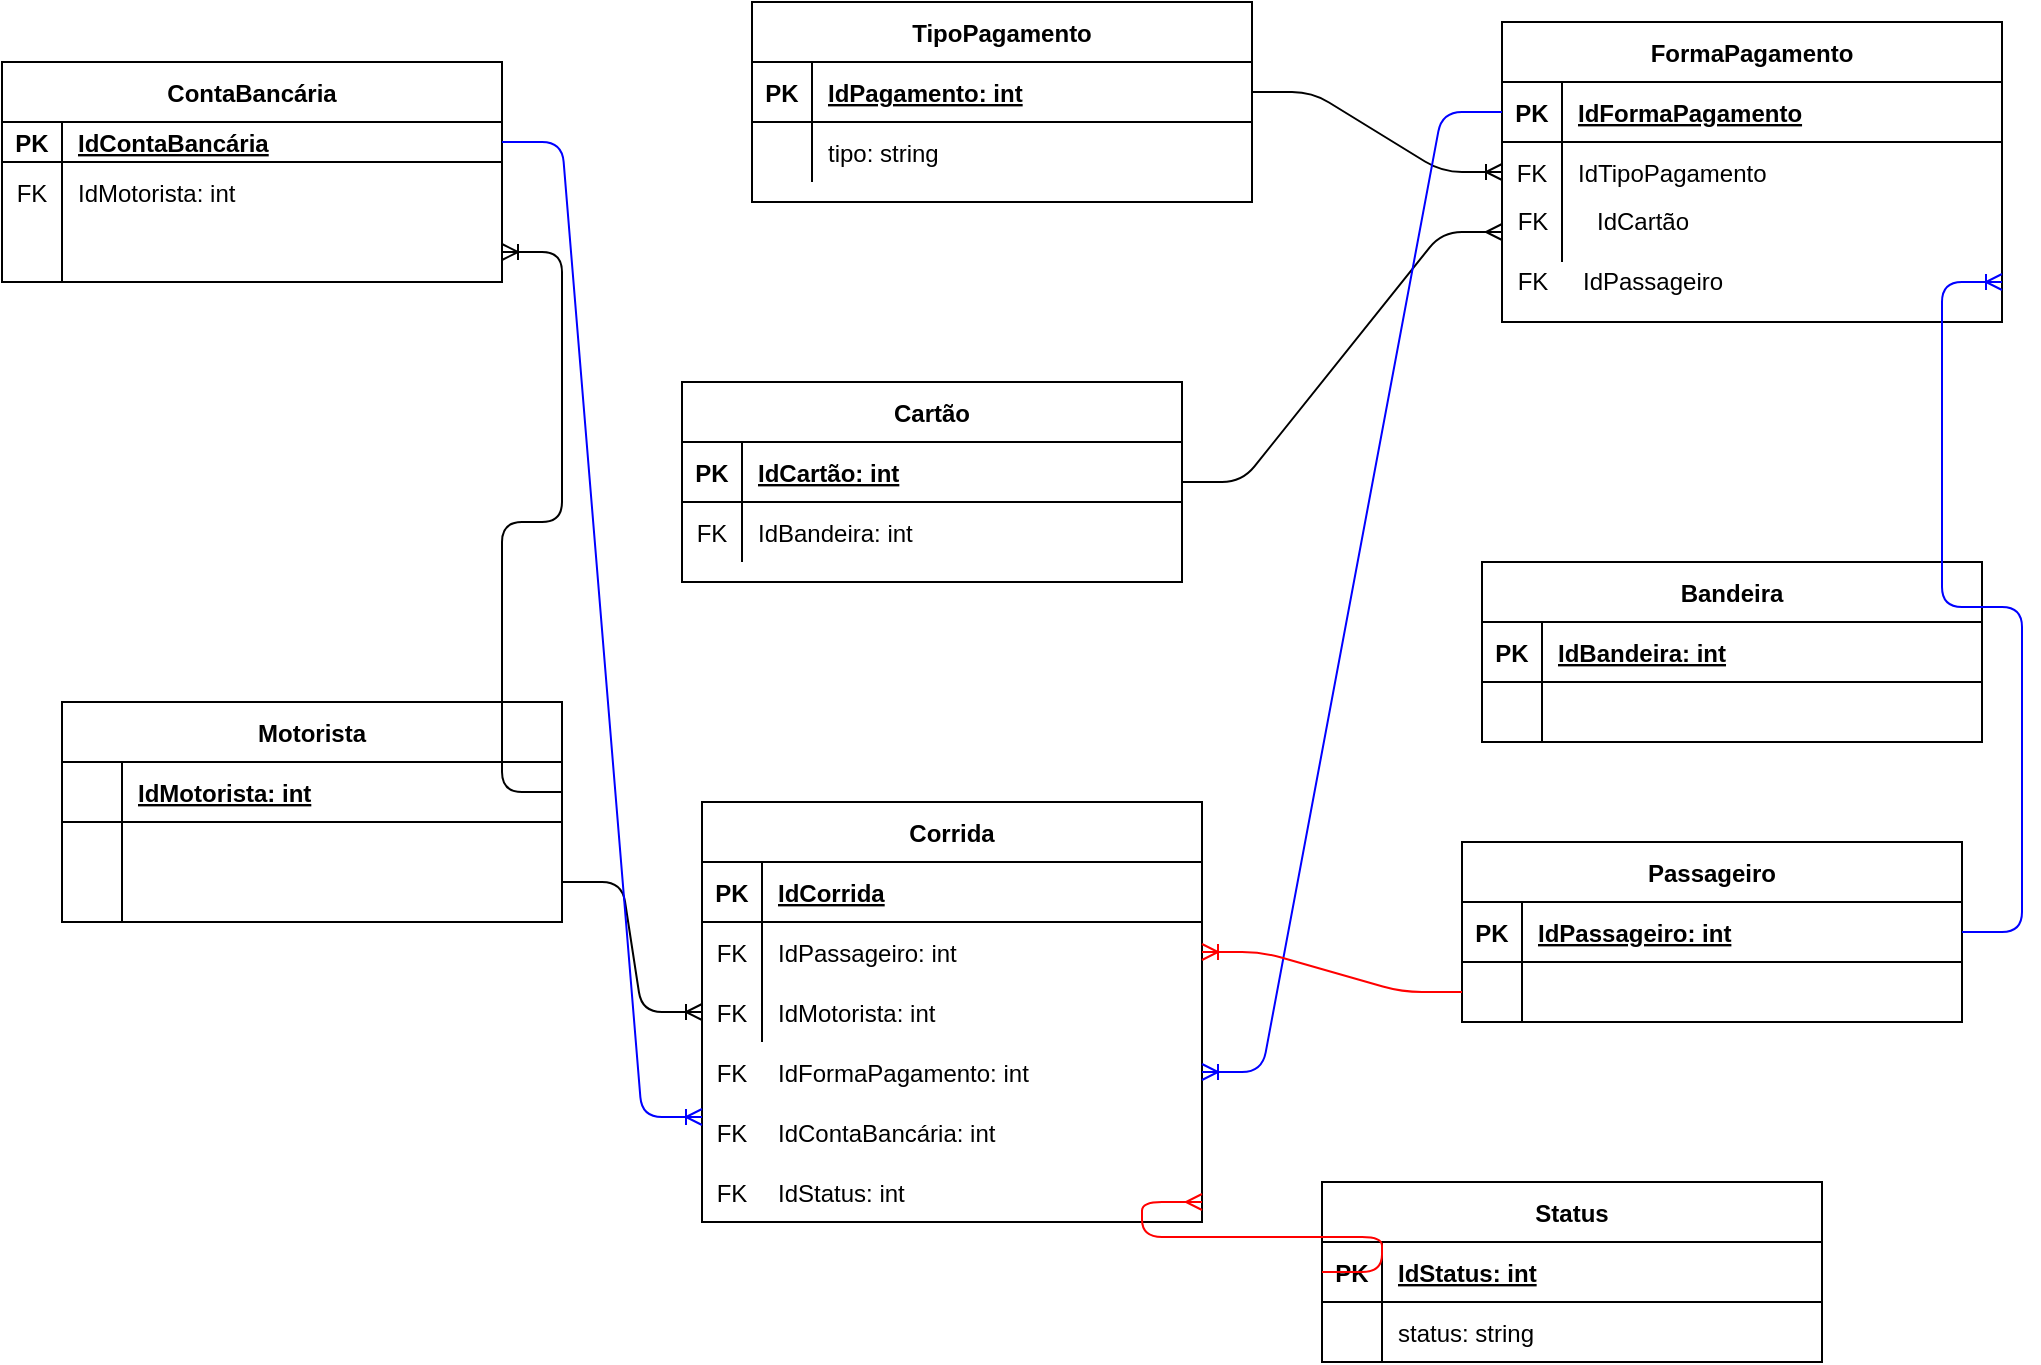 <mxfile version="13.5.8" type="google"><diagram id="R2lEEEUBdFMjLlhIrx00" name="Page-1"><mxGraphModel dx="1240" dy="689" grid="1" gridSize="10" guides="1" tooltips="1" connect="1" arrows="1" fold="1" page="1" pageScale="1" pageWidth="850" pageHeight="1100" math="0" shadow="0" extFonts="Permanent Marker^https://fonts.googleapis.com/css?family=Permanent+Marker"><root><mxCell id="0"/><mxCell id="1" parent="0"/><mxCell id="piT5wisKGkSuhN1TXvB4-1" value="FK" style="text;html=1;align=center;verticalAlign=middle;resizable=0;points=[];autosize=1;" vertex="1" parent="1"><mxGeometry x="760" y="110" width="30" height="20" as="geometry"/></mxCell><mxCell id="piT5wisKGkSuhN1TXvB4-2" value="IdCartão" style="text;html=1;align=center;verticalAlign=middle;resizable=0;points=[];autosize=1;" vertex="1" parent="1"><mxGeometry x="800" y="110" width="60" height="20" as="geometry"/></mxCell><mxCell id="piT5wisKGkSuhN1TXvB4-3" value="FK" style="text;html=1;align=center;verticalAlign=middle;resizable=0;points=[];autosize=1;" vertex="1" parent="1"><mxGeometry x="760" y="140" width="30" height="20" as="geometry"/></mxCell><mxCell id="piT5wisKGkSuhN1TXvB4-4" value="IdPassageiro" style="text;html=1;align=center;verticalAlign=middle;resizable=0;points=[];autosize=1;" vertex="1" parent="1"><mxGeometry x="790" y="140" width="90" height="20" as="geometry"/></mxCell><mxCell id="C-vyLk0tnHw3VtMMgP7b-23" value="TipoPagamento" style="shape=table;startSize=30;container=1;collapsible=1;childLayout=tableLayout;fixedRows=1;rowLines=0;fontStyle=1;align=center;resizeLast=1;" parent="1" vertex="1"><mxGeometry x="385" y="10" width="250" height="100" as="geometry"/></mxCell><mxCell id="C-vyLk0tnHw3VtMMgP7b-24" value="" style="shape=partialRectangle;collapsible=0;dropTarget=0;pointerEvents=0;fillColor=none;points=[[0,0.5],[1,0.5]];portConstraint=eastwest;top=0;left=0;right=0;bottom=1;" parent="C-vyLk0tnHw3VtMMgP7b-23" vertex="1"><mxGeometry y="30" width="250" height="30" as="geometry"/></mxCell><mxCell id="C-vyLk0tnHw3VtMMgP7b-25" value="PK" style="shape=partialRectangle;overflow=hidden;connectable=0;fillColor=none;top=0;left=0;bottom=0;right=0;fontStyle=1;" parent="C-vyLk0tnHw3VtMMgP7b-24" vertex="1"><mxGeometry width="30" height="30" as="geometry"/></mxCell><mxCell id="C-vyLk0tnHw3VtMMgP7b-26" value="IdPagamento: int" style="shape=partialRectangle;overflow=hidden;connectable=0;fillColor=none;top=0;left=0;bottom=0;right=0;align=left;spacingLeft=6;fontStyle=5;" parent="C-vyLk0tnHw3VtMMgP7b-24" vertex="1"><mxGeometry x="30" width="220" height="30" as="geometry"/></mxCell><mxCell id="C-vyLk0tnHw3VtMMgP7b-27" value="" style="shape=partialRectangle;collapsible=0;dropTarget=0;pointerEvents=0;fillColor=none;points=[[0,0.5],[1,0.5]];portConstraint=eastwest;top=0;left=0;right=0;bottom=0;" parent="C-vyLk0tnHw3VtMMgP7b-23" vertex="1"><mxGeometry y="60" width="250" height="30" as="geometry"/></mxCell><mxCell id="C-vyLk0tnHw3VtMMgP7b-28" value="" style="shape=partialRectangle;overflow=hidden;connectable=0;fillColor=none;top=0;left=0;bottom=0;right=0;" parent="C-vyLk0tnHw3VtMMgP7b-27" vertex="1"><mxGeometry width="30" height="30" as="geometry"/></mxCell><mxCell id="C-vyLk0tnHw3VtMMgP7b-29" value="tipo: string" style="shape=partialRectangle;overflow=hidden;connectable=0;fillColor=none;top=0;left=0;bottom=0;right=0;align=left;spacingLeft=6;" parent="C-vyLk0tnHw3VtMMgP7b-27" vertex="1"><mxGeometry x="30" width="220" height="30" as="geometry"/></mxCell><mxCell id="piT5wisKGkSuhN1TXvB4-6" value="Cartão" style="shape=table;startSize=30;container=1;collapsible=1;childLayout=tableLayout;fixedRows=1;rowLines=0;fontStyle=1;align=center;resizeLast=1;" vertex="1" parent="1"><mxGeometry x="350" y="200" width="250" height="100" as="geometry"/></mxCell><mxCell id="piT5wisKGkSuhN1TXvB4-7" value="" style="shape=partialRectangle;collapsible=0;dropTarget=0;pointerEvents=0;fillColor=none;points=[[0,0.5],[1,0.5]];portConstraint=eastwest;top=0;left=0;right=0;bottom=1;" vertex="1" parent="piT5wisKGkSuhN1TXvB4-6"><mxGeometry y="30" width="250" height="30" as="geometry"/></mxCell><mxCell id="piT5wisKGkSuhN1TXvB4-8" value="PK" style="shape=partialRectangle;overflow=hidden;connectable=0;fillColor=none;top=0;left=0;bottom=0;right=0;fontStyle=1;" vertex="1" parent="piT5wisKGkSuhN1TXvB4-7"><mxGeometry width="30" height="30" as="geometry"/></mxCell><mxCell id="piT5wisKGkSuhN1TXvB4-9" value="IdCartão: int" style="shape=partialRectangle;overflow=hidden;connectable=0;fillColor=none;top=0;left=0;bottom=0;right=0;align=left;spacingLeft=6;fontStyle=5;" vertex="1" parent="piT5wisKGkSuhN1TXvB4-7"><mxGeometry x="30" width="220" height="30" as="geometry"/></mxCell><mxCell id="piT5wisKGkSuhN1TXvB4-10" value="" style="shape=partialRectangle;collapsible=0;dropTarget=0;pointerEvents=0;fillColor=none;points=[[0,0.5],[1,0.5]];portConstraint=eastwest;top=0;left=0;right=0;bottom=0;" vertex="1" parent="piT5wisKGkSuhN1TXvB4-6"><mxGeometry y="60" width="250" height="30" as="geometry"/></mxCell><mxCell id="piT5wisKGkSuhN1TXvB4-11" value="FK" style="shape=partialRectangle;overflow=hidden;connectable=0;fillColor=none;top=0;left=0;bottom=0;right=0;" vertex="1" parent="piT5wisKGkSuhN1TXvB4-10"><mxGeometry width="30" height="30" as="geometry"/></mxCell><mxCell id="piT5wisKGkSuhN1TXvB4-12" value="IdBandeira: int" style="shape=partialRectangle;overflow=hidden;connectable=0;fillColor=none;top=0;left=0;bottom=0;right=0;align=left;spacingLeft=6;" vertex="1" parent="piT5wisKGkSuhN1TXvB4-10"><mxGeometry x="30" width="220" height="30" as="geometry"/></mxCell><mxCell id="C-vyLk0tnHw3VtMMgP7b-2" value="ContaBancária" style="shape=table;startSize=30;container=1;collapsible=1;childLayout=tableLayout;fixedRows=1;rowLines=0;fontStyle=1;align=center;resizeLast=1;" parent="1" vertex="1"><mxGeometry x="10" y="40" width="250" height="110.0" as="geometry"/></mxCell><mxCell id="C-vyLk0tnHw3VtMMgP7b-3" value="" style="shape=partialRectangle;collapsible=0;dropTarget=0;pointerEvents=0;fillColor=none;points=[[0,0.5],[1,0.5]];portConstraint=eastwest;top=0;left=0;right=0;bottom=1;" parent="C-vyLk0tnHw3VtMMgP7b-2" vertex="1"><mxGeometry y="30" width="250" height="20" as="geometry"/></mxCell><mxCell id="C-vyLk0tnHw3VtMMgP7b-4" value="PK" style="shape=partialRectangle;overflow=hidden;connectable=0;fillColor=none;top=0;left=0;bottom=0;right=0;fontStyle=1;" parent="C-vyLk0tnHw3VtMMgP7b-3" vertex="1"><mxGeometry width="30" height="20" as="geometry"/></mxCell><mxCell id="C-vyLk0tnHw3VtMMgP7b-5" value="IdContaBancária" style="shape=partialRectangle;overflow=hidden;connectable=0;fillColor=none;top=0;left=0;bottom=0;right=0;align=left;spacingLeft=6;fontStyle=5;" parent="C-vyLk0tnHw3VtMMgP7b-3" vertex="1"><mxGeometry x="30" width="220" height="20" as="geometry"/></mxCell><mxCell id="C-vyLk0tnHw3VtMMgP7b-6" value="" style="shape=partialRectangle;collapsible=0;dropTarget=0;pointerEvents=0;fillColor=none;points=[[0,0.5],[1,0.5]];portConstraint=eastwest;top=0;left=0;right=0;bottom=0;shadow=0;" parent="C-vyLk0tnHw3VtMMgP7b-2" vertex="1"><mxGeometry y="50" width="250" height="30" as="geometry"/></mxCell><mxCell id="C-vyLk0tnHw3VtMMgP7b-7" value="FK" style="shape=partialRectangle;overflow=hidden;connectable=0;fillColor=none;top=0;left=0;bottom=0;right=0;" parent="C-vyLk0tnHw3VtMMgP7b-6" vertex="1"><mxGeometry width="30" height="30" as="geometry"/></mxCell><mxCell id="C-vyLk0tnHw3VtMMgP7b-8" value="IdMotorista: int" style="shape=partialRectangle;overflow=hidden;connectable=0;fillColor=none;top=0;left=0;bottom=0;right=0;align=left;spacingLeft=6;shadow=1;" parent="C-vyLk0tnHw3VtMMgP7b-6" vertex="1"><mxGeometry x="30" width="220" height="30" as="geometry"/></mxCell><mxCell id="C-vyLk0tnHw3VtMMgP7b-9" value="" style="shape=partialRectangle;collapsible=0;dropTarget=0;pointerEvents=0;fillColor=none;points=[[0,0.5],[1,0.5]];portConstraint=eastwest;top=0;left=0;right=0;bottom=0;" parent="C-vyLk0tnHw3VtMMgP7b-2" vertex="1"><mxGeometry y="80" width="250" height="30" as="geometry"/></mxCell><mxCell id="C-vyLk0tnHw3VtMMgP7b-10" value="" style="shape=partialRectangle;overflow=hidden;connectable=0;fillColor=none;top=0;left=0;bottom=0;right=0;" parent="C-vyLk0tnHw3VtMMgP7b-9" vertex="1"><mxGeometry width="30" height="30" as="geometry"/></mxCell><mxCell id="C-vyLk0tnHw3VtMMgP7b-11" value="" style="shape=partialRectangle;overflow=hidden;connectable=0;fillColor=none;top=0;left=0;bottom=0;right=0;align=left;spacingLeft=6;" parent="C-vyLk0tnHw3VtMMgP7b-9" vertex="1"><mxGeometry x="30" width="220" height="30" as="geometry"/></mxCell><mxCell id="C-vyLk0tnHw3VtMMgP7b-13" value="FormaPagamento" style="shape=table;startSize=30;container=1;collapsible=1;childLayout=tableLayout;fixedRows=1;rowLines=0;fontStyle=1;align=center;resizeLast=1;" parent="1" vertex="1"><mxGeometry x="760" y="20" width="250" height="150" as="geometry"/></mxCell><mxCell id="C-vyLk0tnHw3VtMMgP7b-14" value="" style="shape=partialRectangle;collapsible=0;dropTarget=0;pointerEvents=0;fillColor=none;points=[[0,0.5],[1,0.5]];portConstraint=eastwest;top=0;left=0;right=0;bottom=1;" parent="C-vyLk0tnHw3VtMMgP7b-13" vertex="1"><mxGeometry y="30" width="250" height="30" as="geometry"/></mxCell><mxCell id="C-vyLk0tnHw3VtMMgP7b-15" value="PK" style="shape=partialRectangle;overflow=hidden;connectable=0;fillColor=none;top=0;left=0;bottom=0;right=0;fontStyle=1;" parent="C-vyLk0tnHw3VtMMgP7b-14" vertex="1"><mxGeometry width="30" height="30" as="geometry"/></mxCell><mxCell id="C-vyLk0tnHw3VtMMgP7b-16" value="IdFormaPagamento" style="shape=partialRectangle;overflow=hidden;connectable=0;fillColor=none;top=0;left=0;bottom=0;right=0;align=left;spacingLeft=6;fontStyle=5;" parent="C-vyLk0tnHw3VtMMgP7b-14" vertex="1"><mxGeometry x="30" width="220" height="30" as="geometry"/></mxCell><mxCell id="C-vyLk0tnHw3VtMMgP7b-17" value="" style="shape=partialRectangle;collapsible=0;dropTarget=0;pointerEvents=0;fillColor=none;points=[[0,0.5],[1,0.5]];portConstraint=eastwest;top=0;left=0;right=0;bottom=0;" parent="C-vyLk0tnHw3VtMMgP7b-13" vertex="1"><mxGeometry y="60" width="250" height="30" as="geometry"/></mxCell><mxCell id="C-vyLk0tnHw3VtMMgP7b-18" value="FK" style="shape=partialRectangle;overflow=hidden;connectable=0;fillColor=none;top=0;left=0;bottom=0;right=0;" parent="C-vyLk0tnHw3VtMMgP7b-17" vertex="1"><mxGeometry width="30" height="30" as="geometry"/></mxCell><mxCell id="C-vyLk0tnHw3VtMMgP7b-19" value="IdTipoPagamento" style="shape=partialRectangle;overflow=hidden;connectable=0;fillColor=none;top=0;left=0;bottom=0;right=0;align=left;spacingLeft=6;" parent="C-vyLk0tnHw3VtMMgP7b-17" vertex="1"><mxGeometry x="30" width="220" height="30" as="geometry"/></mxCell><mxCell id="C-vyLk0tnHw3VtMMgP7b-20" value="" style="shape=partialRectangle;collapsible=0;dropTarget=0;pointerEvents=0;fillColor=none;points=[[0,0.5],[1,0.5]];portConstraint=eastwest;top=0;left=0;right=0;bottom=0;" parent="C-vyLk0tnHw3VtMMgP7b-13" vertex="1"><mxGeometry y="90" width="250" height="30" as="geometry"/></mxCell><mxCell id="C-vyLk0tnHw3VtMMgP7b-21" value="" style="shape=partialRectangle;overflow=hidden;connectable=0;fillColor=none;top=0;left=0;bottom=0;right=0;" parent="C-vyLk0tnHw3VtMMgP7b-20" vertex="1"><mxGeometry width="30" height="30" as="geometry"/></mxCell><mxCell id="C-vyLk0tnHw3VtMMgP7b-22" value="" style="shape=partialRectangle;overflow=hidden;connectable=0;fillColor=none;top=0;left=0;bottom=0;right=0;align=left;spacingLeft=6;" parent="C-vyLk0tnHw3VtMMgP7b-20" vertex="1"><mxGeometry x="30" width="220" height="30" as="geometry"/></mxCell><mxCell id="piT5wisKGkSuhN1TXvB4-54" value="" style="shape=partialRectangle;collapsible=0;dropTarget=0;pointerEvents=0;fillColor=none;points=[[0,0.5],[1,0.5]];portConstraint=eastwest;top=0;left=0;right=0;bottom=0;" vertex="1" parent="1"><mxGeometry x="360" y="590" width="250" height="30" as="geometry"/></mxCell><mxCell id="piT5wisKGkSuhN1TXvB4-55" value="FK" style="shape=partialRectangle;overflow=hidden;connectable=0;fillColor=none;top=0;left=0;bottom=0;right=0;" vertex="1" parent="piT5wisKGkSuhN1TXvB4-54"><mxGeometry width="30" height="30" as="geometry"/></mxCell><mxCell id="piT5wisKGkSuhN1TXvB4-56" value="IdStatus: int" style="shape=partialRectangle;overflow=hidden;connectable=0;fillColor=none;top=0;left=0;bottom=0;right=0;align=left;spacingLeft=6;" vertex="1" parent="piT5wisKGkSuhN1TXvB4-54"><mxGeometry x="30" width="220" height="30" as="geometry"/></mxCell><mxCell id="piT5wisKGkSuhN1TXvB4-88" value="&lt;span style=&quot;color: rgba(0 , 0 , 0 , 0) ; font-family: monospace ; font-size: 0px&quot;&gt;%3CmxGraphModel%3E%3Croot%3E%3CmxCell%20id%3D%220%22%2F%3E%3CmxCell%20id%3D%221%22%20parent%3D%220%22%2F%3E%3CmxCell%20id%3D%222%22%20value%3D%22%22%20style%3D%22shape%3DpartialRectangle%3Bcollapsible%3D0%3BdropTarget%3D0%3BpointerEvents%3D0%3BfillColor%3Dnone%3Bpoints%3D%5B%5B0%2C0.5%5D%2C%5B1%2C0.5%5D%5D%3BportConstraint%3Deastwest%3Btop%3D0%3Bleft%3D0%3Bright%3D0%3Bbottom%3D0%3B%22%20vertex%3D%221%22%20parent%3D%221%22%3E%3CmxGeometry%20x%3D%2260%22%20y%3D%22640%22%20width%3D%22250%22%20height%3D%22110%22%20as%3D%22geometry%22%2F%3E%3C%2FmxCell%3E%3CmxCell%20id%3D%223%22%20value%3D%22FK%22%20style%3D%22shape%3DpartialRectangle%3Boverflow%3Dhidden%3Bconnectable%3D0%3BfillColor%3Dnone%3Btop%3D0%3Bleft%3D0%3Bbottom%3D0%3Bright%3D0%3B%22%20vertex%3D%221%22%20parent%3D%222%22%3E%3CmxGeometry%20width%3D%2230%22%20height%3D%22110%22%20as%3D%22geometry%22%2F%3E%3C%2FmxCell%3E%3CmxCell%20id%3D%224%22%20value%3D%22IdMotorista%3A%20int%22%20style%3D%22shape%3DpartialRectangle%3Boverflow%3Dhidden%3Bconnectable%3D0%3BfillColor%3Dnone%3Btop%3D0%3Bleft%3D0%3Bbottom%3D0%3Bright%3D0%3Balign%3Dleft%3BspacingLeft%3D6%3B%22%20vertex%3D%221%22%20parent%3D%222%22%3E%3CmxGeometry%20x%3D%2230%22%20width%3D%22220%22%20height%3D%22110%22%20as%3D%22geometry%22%2F%3E%3C%2FmxCell%3E%3C%2Froot%3E%3C%2FmxGraphModel%3E&lt;/span&gt;" style="text;html=1;align=center;verticalAlign=middle;resizable=0;points=[];autosize=1;" vertex="1" parent="1"><mxGeometry x="410" y="570" width="20" height="20" as="geometry"/></mxCell><mxCell id="piT5wisKGkSuhN1TXvB4-89" value="" style="shape=partialRectangle;collapsible=0;dropTarget=0;pointerEvents=0;fillColor=none;points=[[0,0.5],[1,0.5]];portConstraint=eastwest;top=0;left=0;right=0;bottom=0;" vertex="1" parent="1"><mxGeometry x="360" y="500" width="250" height="30" as="geometry"/></mxCell><mxCell id="piT5wisKGkSuhN1TXvB4-90" value="FK" style="shape=partialRectangle;overflow=hidden;connectable=0;fillColor=none;top=0;left=0;bottom=0;right=0;" vertex="1" parent="piT5wisKGkSuhN1TXvB4-89"><mxGeometry width="30" height="30" as="geometry"/></mxCell><mxCell id="piT5wisKGkSuhN1TXvB4-91" value="IdMotorista: int" style="shape=partialRectangle;overflow=hidden;connectable=0;fillColor=none;top=0;left=0;bottom=0;right=0;align=left;spacingLeft=6;" vertex="1" parent="piT5wisKGkSuhN1TXvB4-89"><mxGeometry x="30" width="220" height="30" as="geometry"/></mxCell><mxCell id="piT5wisKGkSuhN1TXvB4-92" value="" style="shape=partialRectangle;collapsible=0;dropTarget=0;pointerEvents=0;fillColor=none;points=[[0,0.5],[1,0.5]];portConstraint=eastwest;top=0;left=0;right=0;bottom=0;" vertex="1" parent="1"><mxGeometry x="360" y="530" width="250" height="30" as="geometry"/></mxCell><mxCell id="piT5wisKGkSuhN1TXvB4-93" value="FK" style="shape=partialRectangle;overflow=hidden;connectable=0;fillColor=none;top=0;left=0;bottom=0;right=0;" vertex="1" parent="piT5wisKGkSuhN1TXvB4-92"><mxGeometry width="30" height="30" as="geometry"/></mxCell><mxCell id="piT5wisKGkSuhN1TXvB4-94" value="IdFormaPagamento: int" style="shape=partialRectangle;overflow=hidden;connectable=0;fillColor=none;top=0;left=0;bottom=0;right=0;align=left;spacingLeft=6;" vertex="1" parent="piT5wisKGkSuhN1TXvB4-92"><mxGeometry x="30" width="220" height="30" as="geometry"/></mxCell><mxCell id="piT5wisKGkSuhN1TXvB4-95" value="" style="shape=partialRectangle;collapsible=0;dropTarget=0;pointerEvents=0;fillColor=none;points=[[0,0.5],[1,0.5]];portConstraint=eastwest;top=0;left=0;right=0;bottom=0;" vertex="1" parent="1"><mxGeometry x="360" y="560" width="250" height="30" as="geometry"/></mxCell><mxCell id="piT5wisKGkSuhN1TXvB4-96" value="FK" style="shape=partialRectangle;overflow=hidden;connectable=0;fillColor=none;top=0;left=0;bottom=0;right=0;" vertex="1" parent="piT5wisKGkSuhN1TXvB4-95"><mxGeometry width="30" height="30" as="geometry"/></mxCell><mxCell id="piT5wisKGkSuhN1TXvB4-97" value="IdContaBancária: int" style="shape=partialRectangle;overflow=hidden;connectable=0;fillColor=none;top=0;left=0;bottom=0;right=0;align=left;spacingLeft=6;" vertex="1" parent="piT5wisKGkSuhN1TXvB4-95"><mxGeometry x="30" width="220" height="30" as="geometry"/></mxCell><mxCell id="piT5wisKGkSuhN1TXvB4-27" value="Motorista" style="shape=table;startSize=30;container=1;collapsible=1;childLayout=tableLayout;fixedRows=1;rowLines=0;fontStyle=1;align=center;resizeLast=1;" vertex="1" parent="1"><mxGeometry x="40" y="360" width="250" height="110" as="geometry"/></mxCell><mxCell id="piT5wisKGkSuhN1TXvB4-28" value="" style="shape=partialRectangle;collapsible=0;dropTarget=0;pointerEvents=0;fillColor=none;points=[[0,0.5],[1,0.5]];portConstraint=eastwest;top=0;left=0;right=0;bottom=1;" vertex="1" parent="piT5wisKGkSuhN1TXvB4-27"><mxGeometry y="30" width="250" height="30" as="geometry"/></mxCell><mxCell id="piT5wisKGkSuhN1TXvB4-29" value="" style="shape=partialRectangle;overflow=hidden;connectable=0;fillColor=none;top=0;left=0;bottom=0;right=0;fontStyle=1;" vertex="1" parent="piT5wisKGkSuhN1TXvB4-28"><mxGeometry width="30" height="30" as="geometry"/></mxCell><mxCell id="piT5wisKGkSuhN1TXvB4-30" value="IdMotorista: int" style="shape=partialRectangle;overflow=hidden;connectable=0;fillColor=none;top=0;left=0;bottom=0;right=0;align=left;spacingLeft=6;fontStyle=5;" vertex="1" parent="piT5wisKGkSuhN1TXvB4-28"><mxGeometry x="30" width="220" height="30" as="geometry"/></mxCell><mxCell id="piT5wisKGkSuhN1TXvB4-31" value="" style="shape=partialRectangle;collapsible=0;dropTarget=0;pointerEvents=0;fillColor=none;points=[[0,0.5],[1,0.5]];portConstraint=eastwest;top=0;left=0;right=0;bottom=0;" vertex="1" parent="piT5wisKGkSuhN1TXvB4-27"><mxGeometry y="60" width="250" height="30" as="geometry"/></mxCell><mxCell id="piT5wisKGkSuhN1TXvB4-32" value="" style="shape=partialRectangle;overflow=hidden;connectable=0;fillColor=none;top=0;left=0;bottom=0;right=0;" vertex="1" parent="piT5wisKGkSuhN1TXvB4-31"><mxGeometry width="30" height="30" as="geometry"/></mxCell><mxCell id="piT5wisKGkSuhN1TXvB4-33" value="" style="shape=partialRectangle;overflow=hidden;connectable=0;fillColor=none;top=0;left=0;bottom=0;right=0;align=left;spacingLeft=6;" vertex="1" parent="piT5wisKGkSuhN1TXvB4-31"><mxGeometry x="30" width="220" height="30" as="geometry"/></mxCell><mxCell id="piT5wisKGkSuhN1TXvB4-34" value="" style="shape=partialRectangle;collapsible=0;dropTarget=0;pointerEvents=0;fillColor=none;points=[[0,0.5],[1,0.5]];portConstraint=eastwest;top=0;left=0;right=0;bottom=0;" vertex="1" parent="piT5wisKGkSuhN1TXvB4-27"><mxGeometry y="90" width="250" height="20" as="geometry"/></mxCell><mxCell id="piT5wisKGkSuhN1TXvB4-35" value="" style="shape=partialRectangle;overflow=hidden;connectable=0;fillColor=none;top=0;left=0;bottom=0;right=0;" vertex="1" parent="piT5wisKGkSuhN1TXvB4-34"><mxGeometry width="30" height="20" as="geometry"/></mxCell><mxCell id="piT5wisKGkSuhN1TXvB4-36" value="" style="shape=partialRectangle;overflow=hidden;connectable=0;fillColor=none;top=0;left=0;bottom=0;right=0;align=left;spacingLeft=6;" vertex="1" parent="piT5wisKGkSuhN1TXvB4-34"><mxGeometry x="30" width="220" height="20" as="geometry"/></mxCell><mxCell id="piT5wisKGkSuhN1TXvB4-98" value="Status" style="shape=table;startSize=30;container=1;collapsible=1;childLayout=tableLayout;fixedRows=1;rowLines=0;fontStyle=1;align=center;resizeLast=1;" vertex="1" parent="1"><mxGeometry x="670" y="600" width="250" height="90" as="geometry"/></mxCell><mxCell id="piT5wisKGkSuhN1TXvB4-99" value="" style="shape=partialRectangle;collapsible=0;dropTarget=0;pointerEvents=0;fillColor=none;points=[[0,0.5],[1,0.5]];portConstraint=eastwest;top=0;left=0;right=0;bottom=1;" vertex="1" parent="piT5wisKGkSuhN1TXvB4-98"><mxGeometry y="30" width="250" height="30" as="geometry"/></mxCell><mxCell id="piT5wisKGkSuhN1TXvB4-100" value="PK" style="shape=partialRectangle;overflow=hidden;connectable=0;fillColor=none;top=0;left=0;bottom=0;right=0;fontStyle=1;" vertex="1" parent="piT5wisKGkSuhN1TXvB4-99"><mxGeometry width="30" height="30" as="geometry"/></mxCell><mxCell id="piT5wisKGkSuhN1TXvB4-101" value="IdStatus: int" style="shape=partialRectangle;overflow=hidden;connectable=0;fillColor=none;top=0;left=0;bottom=0;right=0;align=left;spacingLeft=6;fontStyle=5;" vertex="1" parent="piT5wisKGkSuhN1TXvB4-99"><mxGeometry x="30" width="220" height="30" as="geometry"/></mxCell><mxCell id="piT5wisKGkSuhN1TXvB4-102" value="" style="shape=partialRectangle;collapsible=0;dropTarget=0;pointerEvents=0;fillColor=none;points=[[0,0.5],[1,0.5]];portConstraint=eastwest;top=0;left=0;right=0;bottom=0;" vertex="1" parent="piT5wisKGkSuhN1TXvB4-98"><mxGeometry y="60" width="250" height="30" as="geometry"/></mxCell><mxCell id="piT5wisKGkSuhN1TXvB4-103" value="" style="shape=partialRectangle;overflow=hidden;connectable=0;fillColor=none;top=0;left=0;bottom=0;right=0;" vertex="1" parent="piT5wisKGkSuhN1TXvB4-102"><mxGeometry width="30" height="30" as="geometry"/></mxCell><mxCell id="piT5wisKGkSuhN1TXvB4-104" value="status: string" style="shape=partialRectangle;overflow=hidden;connectable=0;fillColor=none;top=0;left=0;bottom=0;right=0;align=left;spacingLeft=6;" vertex="1" parent="piT5wisKGkSuhN1TXvB4-102"><mxGeometry x="30" width="220" height="30" as="geometry"/></mxCell><mxCell id="piT5wisKGkSuhN1TXvB4-117" value="" style="edgeStyle=entityRelationEdgeStyle;fontSize=12;html=1;endArrow=ERoneToMany;entryX=0;entryY=0.5;entryDx=0;entryDy=0;exitX=1;exitY=0.5;exitDx=0;exitDy=0;" edge="1" parent="1" source="C-vyLk0tnHw3VtMMgP7b-24" target="C-vyLk0tnHw3VtMMgP7b-17"><mxGeometry width="100" height="100" relative="1" as="geometry"><mxPoint x="600" y="210" as="sourcePoint"/><mxPoint x="700" y="110" as="targetPoint"/></mxGeometry></mxCell><mxCell id="piT5wisKGkSuhN1TXvB4-119" value="" style="edgeStyle=entityRelationEdgeStyle;fontSize=12;html=1;endArrow=ERmany;entryX=0;entryY=0.5;entryDx=0;entryDy=0;" edge="1" parent="1" target="C-vyLk0tnHw3VtMMgP7b-20"><mxGeometry width="100" height="100" relative="1" as="geometry"><mxPoint x="600" y="250" as="sourcePoint"/><mxPoint x="700" y="150" as="targetPoint"/></mxGeometry></mxCell><mxCell id="piT5wisKGkSuhN1TXvB4-68" value="Corrida" style="shape=table;startSize=30;container=1;collapsible=1;childLayout=tableLayout;fixedRows=1;rowLines=0;fontStyle=1;align=center;resizeLast=1;" vertex="1" parent="1"><mxGeometry x="360" y="410" width="250" height="210.0" as="geometry"/></mxCell><mxCell id="piT5wisKGkSuhN1TXvB4-69" value="" style="shape=partialRectangle;collapsible=0;dropTarget=0;pointerEvents=0;fillColor=none;points=[[0,0.5],[1,0.5]];portConstraint=eastwest;top=0;left=0;right=0;bottom=1;" vertex="1" parent="piT5wisKGkSuhN1TXvB4-68"><mxGeometry y="30" width="250" height="30" as="geometry"/></mxCell><mxCell id="piT5wisKGkSuhN1TXvB4-70" value="PK" style="shape=partialRectangle;overflow=hidden;connectable=0;fillColor=none;top=0;left=0;bottom=0;right=0;fontStyle=1;" vertex="1" parent="piT5wisKGkSuhN1TXvB4-69"><mxGeometry width="30" height="30" as="geometry"/></mxCell><mxCell id="piT5wisKGkSuhN1TXvB4-71" value="IdCorrida" style="shape=partialRectangle;overflow=hidden;connectable=0;fillColor=none;top=0;left=0;bottom=0;right=0;align=left;spacingLeft=6;fontStyle=5;" vertex="1" parent="piT5wisKGkSuhN1TXvB4-69"><mxGeometry x="30" width="220" height="30" as="geometry"/></mxCell><mxCell id="piT5wisKGkSuhN1TXvB4-72" value="" style="shape=partialRectangle;collapsible=0;dropTarget=0;pointerEvents=0;fillColor=none;points=[[0,0.5],[1,0.5]];portConstraint=eastwest;top=0;left=0;right=0;bottom=0;" vertex="1" parent="piT5wisKGkSuhN1TXvB4-68"><mxGeometry y="60" width="250" height="30" as="geometry"/></mxCell><mxCell id="piT5wisKGkSuhN1TXvB4-73" value="FK" style="shape=partialRectangle;overflow=hidden;connectable=0;fillColor=none;top=0;left=0;bottom=0;right=0;" vertex="1" parent="piT5wisKGkSuhN1TXvB4-72"><mxGeometry width="30" height="30" as="geometry"/></mxCell><mxCell id="piT5wisKGkSuhN1TXvB4-74" value="IdPassageiro: int" style="shape=partialRectangle;overflow=hidden;connectable=0;fillColor=none;top=0;left=0;bottom=0;right=0;align=left;spacingLeft=6;" vertex="1" parent="piT5wisKGkSuhN1TXvB4-72"><mxGeometry x="30" width="220" height="30" as="geometry"/></mxCell><mxCell id="piT5wisKGkSuhN1TXvB4-75" value="" style="shape=partialRectangle;collapsible=0;dropTarget=0;pointerEvents=0;fillColor=none;points=[[0,0.5],[1,0.5]];portConstraint=eastwest;top=0;left=0;right=0;bottom=0;" vertex="1" parent="piT5wisKGkSuhN1TXvB4-68"><mxGeometry y="90" width="250" height="30" as="geometry"/></mxCell><mxCell id="piT5wisKGkSuhN1TXvB4-76" value="" style="shape=partialRectangle;overflow=hidden;connectable=0;fillColor=none;top=0;left=0;bottom=0;right=0;" vertex="1" parent="piT5wisKGkSuhN1TXvB4-75"><mxGeometry width="30" height="30" as="geometry"/></mxCell><mxCell id="piT5wisKGkSuhN1TXvB4-77" value="" style="shape=partialRectangle;overflow=hidden;connectable=0;fillColor=none;top=0;left=0;bottom=0;right=0;align=left;spacingLeft=6;" vertex="1" parent="piT5wisKGkSuhN1TXvB4-75"><mxGeometry x="30" width="220" height="30" as="geometry"/></mxCell><mxCell id="piT5wisKGkSuhN1TXvB4-122" value="" style="edgeStyle=entityRelationEdgeStyle;fontSize=12;html=1;endArrow=ERoneToMany;entryX=0;entryY=0.5;entryDx=0;entryDy=0;" edge="1" parent="1" target="piT5wisKGkSuhN1TXvB4-75"><mxGeometry width="100" height="100" relative="1" as="geometry"><mxPoint x="290" y="450" as="sourcePoint"/><mxPoint x="390" y="350" as="targetPoint"/></mxGeometry></mxCell><mxCell id="piT5wisKGkSuhN1TXvB4-123" value="" style="edgeStyle=entityRelationEdgeStyle;fontSize=12;html=1;endArrow=ERoneToMany;entryX=0;entryY=0.75;entryDx=0;entryDy=0;exitX=1;exitY=0.5;exitDx=0;exitDy=0;fillColor=#0000CC;strokeColor=#0000FF;" edge="1" parent="1" source="C-vyLk0tnHw3VtMMgP7b-3" target="piT5wisKGkSuhN1TXvB4-68"><mxGeometry width="100" height="100" relative="1" as="geometry"><mxPoint x="290" y="80" as="sourcePoint"/><mxPoint x="390" y="-20" as="targetPoint"/></mxGeometry></mxCell><mxCell id="piT5wisKGkSuhN1TXvB4-124" value="" style="edgeStyle=entityRelationEdgeStyle;fontSize=12;html=1;endArrow=ERoneToMany;exitX=1;exitY=0.5;exitDx=0;exitDy=0;" edge="1" parent="1" source="piT5wisKGkSuhN1TXvB4-28" target="C-vyLk0tnHw3VtMMgP7b-9"><mxGeometry width="100" height="100" relative="1" as="geometry"><mxPoint x="285" y="260" as="sourcePoint"/><mxPoint x="250" y="170" as="targetPoint"/></mxGeometry></mxCell><mxCell id="piT5wisKGkSuhN1TXvB4-105" value="Passageiro" style="shape=table;startSize=30;container=1;collapsible=1;childLayout=tableLayout;fixedRows=1;rowLines=0;fontStyle=1;align=center;resizeLast=1;" vertex="1" parent="1"><mxGeometry x="740" y="430" width="250" height="90.0" as="geometry"/></mxCell><mxCell id="piT5wisKGkSuhN1TXvB4-106" value="" style="shape=partialRectangle;collapsible=0;dropTarget=0;pointerEvents=0;fillColor=none;points=[[0,0.5],[1,0.5]];portConstraint=eastwest;top=0;left=0;right=0;bottom=1;" vertex="1" parent="piT5wisKGkSuhN1TXvB4-105"><mxGeometry y="30" width="250" height="30" as="geometry"/></mxCell><mxCell id="piT5wisKGkSuhN1TXvB4-107" value="PK" style="shape=partialRectangle;overflow=hidden;connectable=0;fillColor=none;top=0;left=0;bottom=0;right=0;fontStyle=1;" vertex="1" parent="piT5wisKGkSuhN1TXvB4-106"><mxGeometry width="30" height="30" as="geometry"/></mxCell><mxCell id="piT5wisKGkSuhN1TXvB4-108" value="IdPassageiro: int" style="shape=partialRectangle;overflow=hidden;connectable=0;fillColor=none;top=0;left=0;bottom=0;right=0;align=left;spacingLeft=6;fontStyle=5;" vertex="1" parent="piT5wisKGkSuhN1TXvB4-106"><mxGeometry x="30" width="220" height="30" as="geometry"/></mxCell><mxCell id="piT5wisKGkSuhN1TXvB4-109" value="" style="shape=partialRectangle;collapsible=0;dropTarget=0;pointerEvents=0;fillColor=none;points=[[0,0.5],[1,0.5]];portConstraint=eastwest;top=0;left=0;right=0;bottom=0;" vertex="1" parent="piT5wisKGkSuhN1TXvB4-105"><mxGeometry y="60" width="250" height="30" as="geometry"/></mxCell><mxCell id="piT5wisKGkSuhN1TXvB4-110" value="" style="shape=partialRectangle;overflow=hidden;connectable=0;fillColor=none;top=0;left=0;bottom=0;right=0;" vertex="1" parent="piT5wisKGkSuhN1TXvB4-109"><mxGeometry width="30" height="30" as="geometry"/></mxCell><mxCell id="piT5wisKGkSuhN1TXvB4-111" value="" style="shape=partialRectangle;overflow=hidden;connectable=0;fillColor=none;top=0;left=0;bottom=0;right=0;align=left;spacingLeft=6;" vertex="1" parent="piT5wisKGkSuhN1TXvB4-109"><mxGeometry x="30" width="220" height="30" as="geometry"/></mxCell><mxCell id="piT5wisKGkSuhN1TXvB4-13" value="Bandeira" style="shape=table;startSize=30;container=1;collapsible=1;childLayout=tableLayout;fixedRows=1;rowLines=0;fontStyle=1;align=center;resizeLast=1;" vertex="1" parent="1"><mxGeometry x="750" y="290" width="250" height="90" as="geometry"/></mxCell><mxCell id="piT5wisKGkSuhN1TXvB4-14" value="" style="shape=partialRectangle;collapsible=0;dropTarget=0;pointerEvents=0;fillColor=none;points=[[0,0.5],[1,0.5]];portConstraint=eastwest;top=0;left=0;right=0;bottom=1;" vertex="1" parent="piT5wisKGkSuhN1TXvB4-13"><mxGeometry y="30" width="250" height="30" as="geometry"/></mxCell><mxCell id="piT5wisKGkSuhN1TXvB4-15" value="PK" style="shape=partialRectangle;overflow=hidden;connectable=0;fillColor=none;top=0;left=0;bottom=0;right=0;fontStyle=1;" vertex="1" parent="piT5wisKGkSuhN1TXvB4-14"><mxGeometry width="30" height="30" as="geometry"/></mxCell><mxCell id="piT5wisKGkSuhN1TXvB4-16" value="IdBandeira: int" style="shape=partialRectangle;overflow=hidden;connectable=0;fillColor=none;top=0;left=0;bottom=0;right=0;align=left;spacingLeft=6;fontStyle=5;" vertex="1" parent="piT5wisKGkSuhN1TXvB4-14"><mxGeometry x="30" width="220" height="30" as="geometry"/></mxCell><mxCell id="piT5wisKGkSuhN1TXvB4-17" value="" style="shape=partialRectangle;collapsible=0;dropTarget=0;pointerEvents=0;fillColor=none;points=[[0,0.5],[1,0.5]];portConstraint=eastwest;top=0;left=0;right=0;bottom=0;" vertex="1" parent="piT5wisKGkSuhN1TXvB4-13"><mxGeometry y="60" width="250" height="30" as="geometry"/></mxCell><mxCell id="piT5wisKGkSuhN1TXvB4-18" value="" style="shape=partialRectangle;overflow=hidden;connectable=0;fillColor=none;top=0;left=0;bottom=0;right=0;" vertex="1" parent="piT5wisKGkSuhN1TXvB4-17"><mxGeometry width="30" height="30" as="geometry"/></mxCell><mxCell id="piT5wisKGkSuhN1TXvB4-19" value="" style="shape=partialRectangle;overflow=hidden;connectable=0;fillColor=none;top=0;left=0;bottom=0;right=0;align=left;spacingLeft=6;" vertex="1" parent="piT5wisKGkSuhN1TXvB4-17"><mxGeometry x="30" width="220" height="30" as="geometry"/></mxCell><mxCell id="piT5wisKGkSuhN1TXvB4-130" value="" style="edgeStyle=entityRelationEdgeStyle;fontSize=12;html=1;endArrow=ERoneToMany;entryX=1;entryY=0.5;entryDx=0;entryDy=0;exitX=0;exitY=0.5;exitDx=0;exitDy=0;fillColor=#0000FF;strokeColor=#0000FF;" edge="1" parent="1" source="C-vyLk0tnHw3VtMMgP7b-14" target="piT5wisKGkSuhN1TXvB4-92"><mxGeometry width="100" height="100" relative="1" as="geometry"><mxPoint x="700" y="240" as="sourcePoint"/><mxPoint x="670" y="520" as="targetPoint"/></mxGeometry></mxCell><mxCell id="piT5wisKGkSuhN1TXvB4-132" value="" style="edgeStyle=entityRelationEdgeStyle;fontSize=12;html=1;endArrow=ERoneToMany;fillColor=#0000FF;entryX=1;entryY=0.5;entryDx=0;entryDy=0;exitX=0;exitY=0.5;exitDx=0;exitDy=0;strokeColor=#FF0000;" edge="1" parent="1" source="piT5wisKGkSuhN1TXvB4-109" target="piT5wisKGkSuhN1TXvB4-72"><mxGeometry width="100" height="100" relative="1" as="geometry"><mxPoint x="680" y="460" as="sourcePoint"/><mxPoint x="700" y="520" as="targetPoint"/></mxGeometry></mxCell><mxCell id="piT5wisKGkSuhN1TXvB4-133" value="" style="edgeStyle=entityRelationEdgeStyle;fontSize=12;html=1;endArrow=ERoneToMany;strokeColor=#0000FF;fillColor=#0000FF;exitX=1;exitY=0.5;exitDx=0;exitDy=0;" edge="1" parent="1" source="piT5wisKGkSuhN1TXvB4-106"><mxGeometry width="100" height="100" relative="1" as="geometry"><mxPoint x="990" y="470" as="sourcePoint"/><mxPoint x="1010" y="150" as="targetPoint"/></mxGeometry></mxCell><mxCell id="piT5wisKGkSuhN1TXvB4-134" value="" style="edgeStyle=entityRelationEdgeStyle;fontSize=12;html=1;endArrow=ERmany;strokeColor=#FF0000;fillColor=#0000FF;exitX=0;exitY=0.5;exitDx=0;exitDy=0;" edge="1" parent="1" source="piT5wisKGkSuhN1TXvB4-99"><mxGeometry width="100" height="100" relative="1" as="geometry"><mxPoint x="610" y="655" as="sourcePoint"/><mxPoint x="610" y="610" as="targetPoint"/></mxGeometry></mxCell></root></mxGraphModel></diagram></mxfile>
